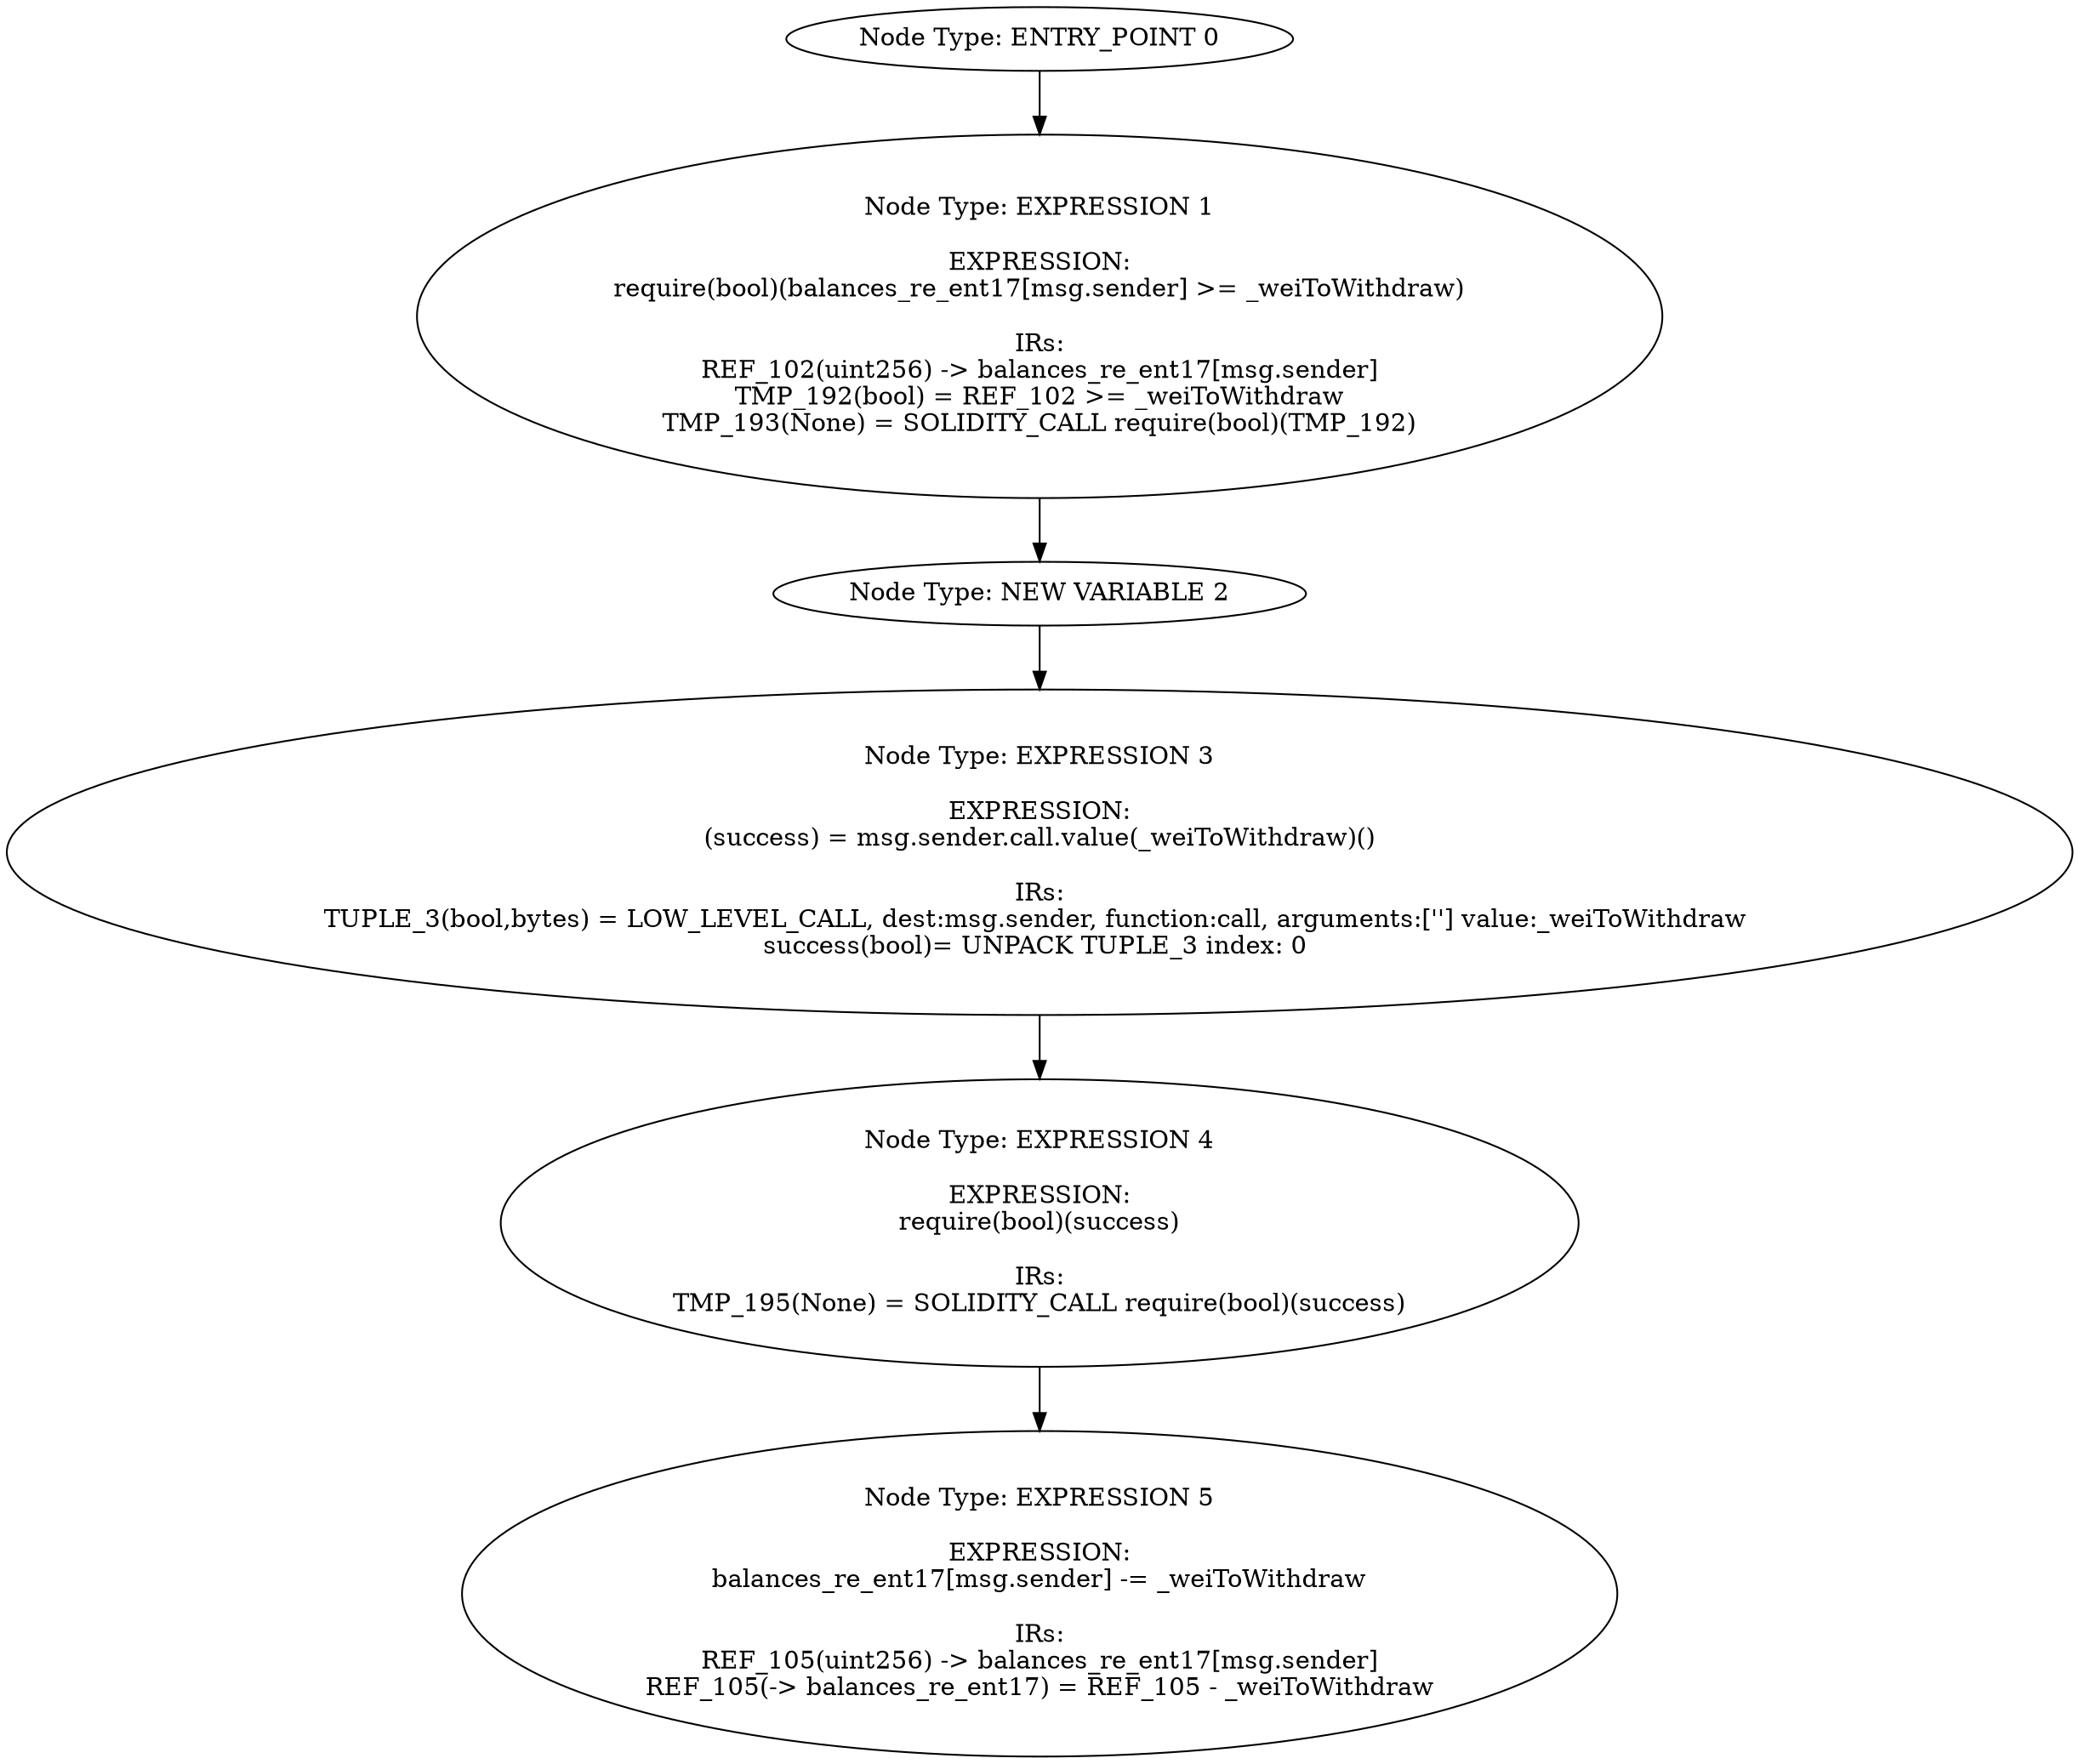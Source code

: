 digraph{
0[label="Node Type: ENTRY_POINT 0
"];
0->1;
1[label="Node Type: EXPRESSION 1

EXPRESSION:
require(bool)(balances_re_ent17[msg.sender] >= _weiToWithdraw)

IRs:
REF_102(uint256) -> balances_re_ent17[msg.sender]
TMP_192(bool) = REF_102 >= _weiToWithdraw
TMP_193(None) = SOLIDITY_CALL require(bool)(TMP_192)"];
1->2;
2[label="Node Type: NEW VARIABLE 2
"];
2->3;
3[label="Node Type: EXPRESSION 3

EXPRESSION:
(success) = msg.sender.call.value(_weiToWithdraw)()

IRs:
TUPLE_3(bool,bytes) = LOW_LEVEL_CALL, dest:msg.sender, function:call, arguments:[''] value:_weiToWithdraw 
success(bool)= UNPACK TUPLE_3 index: 0 "];
3->4;
4[label="Node Type: EXPRESSION 4

EXPRESSION:
require(bool)(success)

IRs:
TMP_195(None) = SOLIDITY_CALL require(bool)(success)"];
4->5;
5[label="Node Type: EXPRESSION 5

EXPRESSION:
balances_re_ent17[msg.sender] -= _weiToWithdraw

IRs:
REF_105(uint256) -> balances_re_ent17[msg.sender]
REF_105(-> balances_re_ent17) = REF_105 - _weiToWithdraw"];
}
